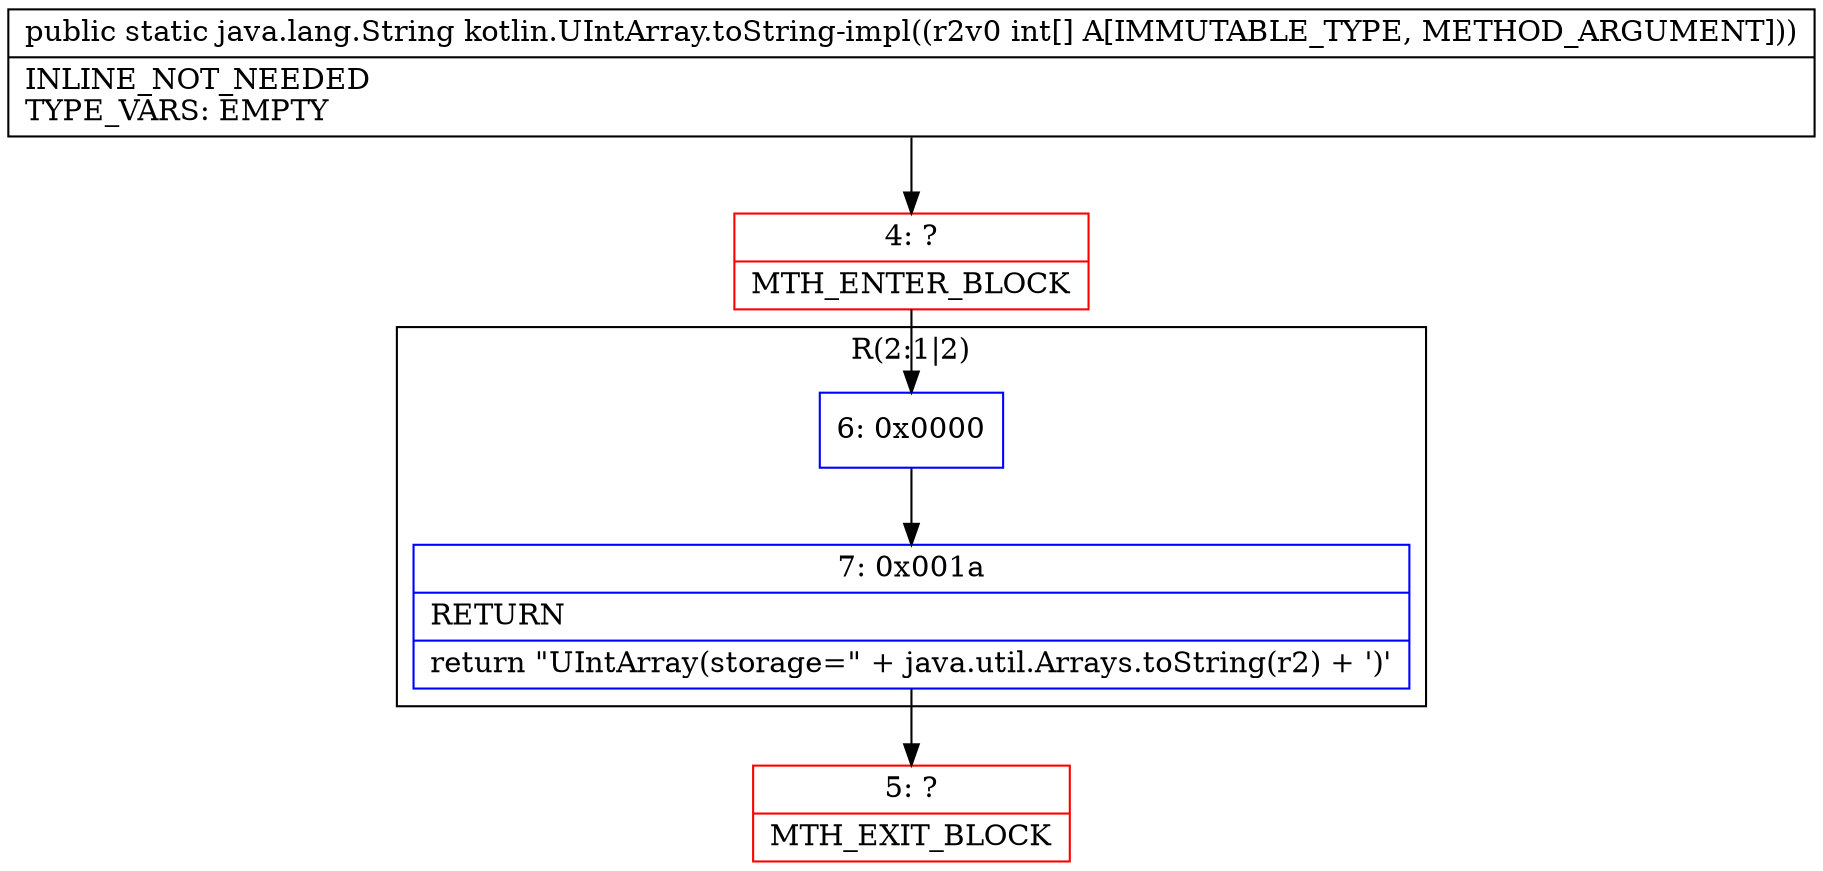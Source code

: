 digraph "CFG forkotlin.UIntArray.toString\-impl([I)Ljava\/lang\/String;" {
subgraph cluster_Region_952099641 {
label = "R(2:1|2)";
node [shape=record,color=blue];
Node_6 [shape=record,label="{6\:\ 0x0000}"];
Node_7 [shape=record,label="{7\:\ 0x001a|RETURN\l|return \"UIntArray(storage=\" + java.util.Arrays.toString(r2) + ')'\l}"];
}
Node_4 [shape=record,color=red,label="{4\:\ ?|MTH_ENTER_BLOCK\l}"];
Node_5 [shape=record,color=red,label="{5\:\ ?|MTH_EXIT_BLOCK\l}"];
MethodNode[shape=record,label="{public static java.lang.String kotlin.UIntArray.toString\-impl((r2v0 int[] A[IMMUTABLE_TYPE, METHOD_ARGUMENT]))  | INLINE_NOT_NEEDED\lTYPE_VARS: EMPTY\l}"];
MethodNode -> Node_4;Node_6 -> Node_7;
Node_7 -> Node_5;
Node_4 -> Node_6;
}


